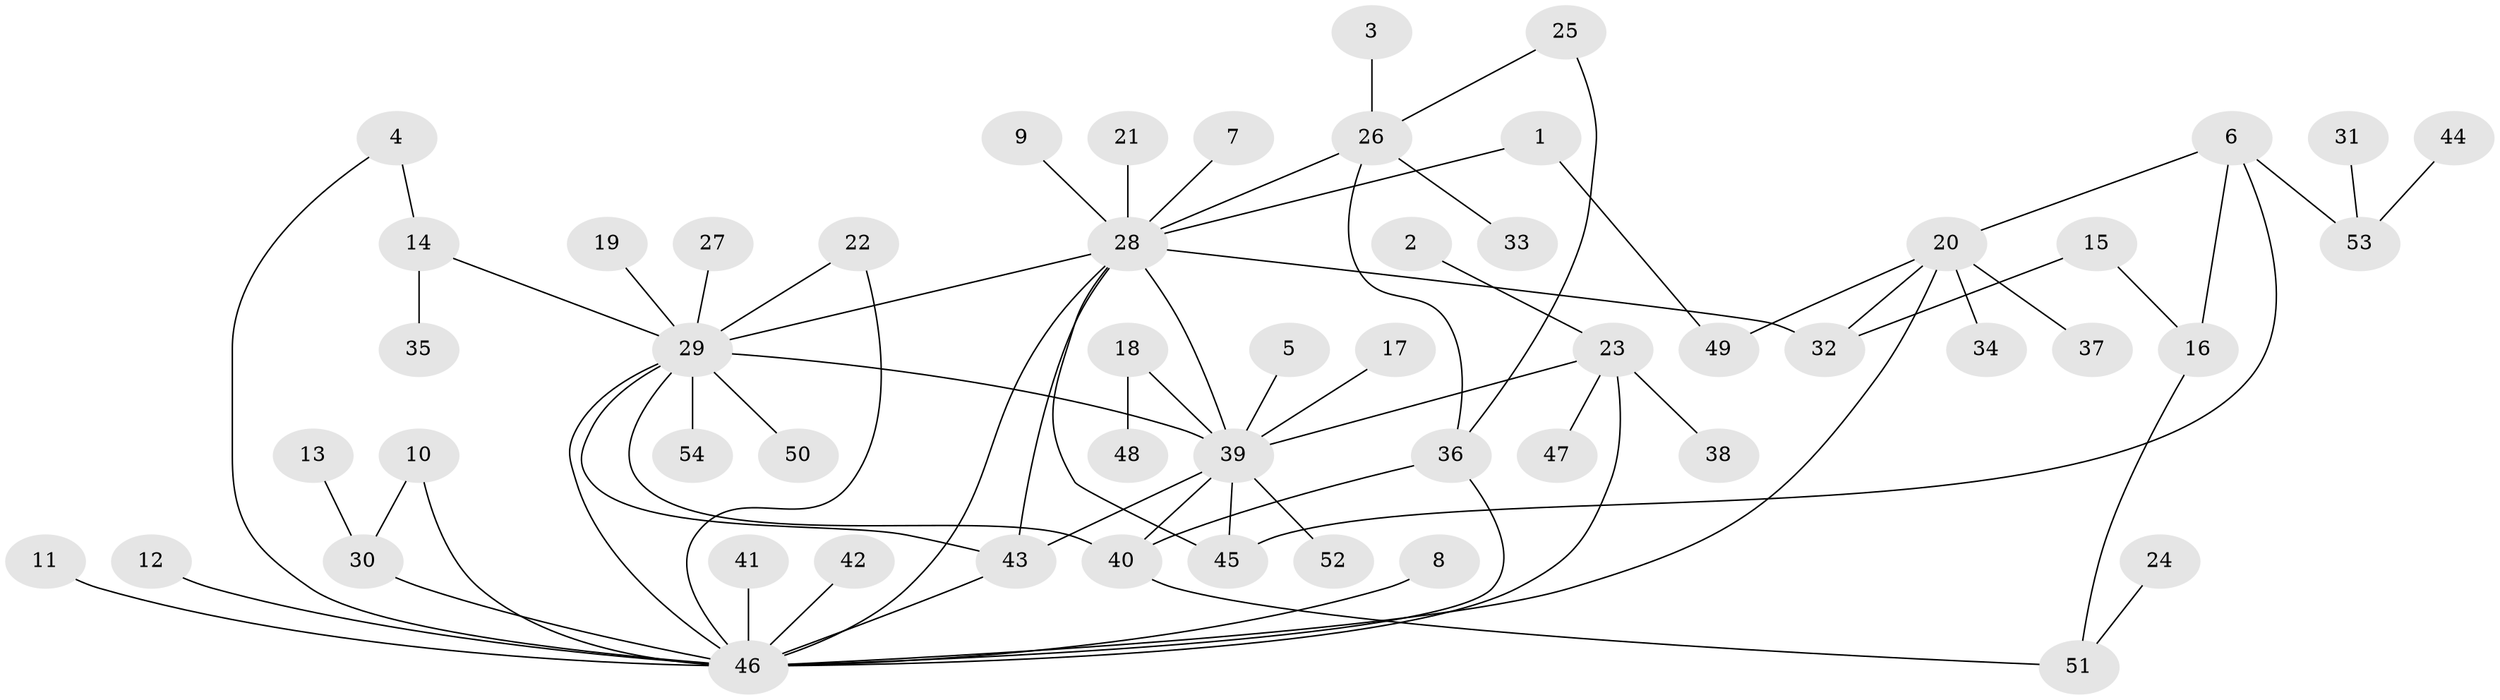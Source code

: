 // original degree distribution, {16: 0.007407407407407408, 2: 0.2074074074074074, 18: 0.007407407407407408, 7: 0.007407407407407408, 1: 0.5481481481481482, 9: 0.007407407407407408, 14: 0.007407407407407408, 8: 0.007407407407407408, 3: 0.1037037037037037, 4: 0.05925925925925926, 13: 0.007407407407407408, 6: 0.007407407407407408, 5: 0.022222222222222223}
// Generated by graph-tools (version 1.1) at 2025/36/03/04/25 23:36:42]
// undirected, 54 vertices, 72 edges
graph export_dot {
  node [color=gray90,style=filled];
  1;
  2;
  3;
  4;
  5;
  6;
  7;
  8;
  9;
  10;
  11;
  12;
  13;
  14;
  15;
  16;
  17;
  18;
  19;
  20;
  21;
  22;
  23;
  24;
  25;
  26;
  27;
  28;
  29;
  30;
  31;
  32;
  33;
  34;
  35;
  36;
  37;
  38;
  39;
  40;
  41;
  42;
  43;
  44;
  45;
  46;
  47;
  48;
  49;
  50;
  51;
  52;
  53;
  54;
  1 -- 28 [weight=1.0];
  1 -- 49 [weight=1.0];
  2 -- 23 [weight=1.0];
  3 -- 26 [weight=1.0];
  4 -- 14 [weight=1.0];
  4 -- 46 [weight=1.0];
  5 -- 39 [weight=1.0];
  6 -- 16 [weight=1.0];
  6 -- 20 [weight=1.0];
  6 -- 45 [weight=1.0];
  6 -- 53 [weight=1.0];
  7 -- 28 [weight=1.0];
  8 -- 46 [weight=1.0];
  9 -- 28 [weight=1.0];
  10 -- 30 [weight=1.0];
  10 -- 46 [weight=1.0];
  11 -- 46 [weight=1.0];
  12 -- 46 [weight=1.0];
  13 -- 30 [weight=1.0];
  14 -- 29 [weight=1.0];
  14 -- 35 [weight=1.0];
  15 -- 16 [weight=1.0];
  15 -- 32 [weight=1.0];
  16 -- 51 [weight=1.0];
  17 -- 39 [weight=1.0];
  18 -- 39 [weight=1.0];
  18 -- 48 [weight=1.0];
  19 -- 29 [weight=1.0];
  20 -- 32 [weight=1.0];
  20 -- 34 [weight=1.0];
  20 -- 37 [weight=1.0];
  20 -- 46 [weight=1.0];
  20 -- 49 [weight=1.0];
  21 -- 28 [weight=1.0];
  22 -- 29 [weight=1.0];
  22 -- 46 [weight=1.0];
  23 -- 38 [weight=1.0];
  23 -- 39 [weight=1.0];
  23 -- 46 [weight=1.0];
  23 -- 47 [weight=1.0];
  24 -- 51 [weight=1.0];
  25 -- 26 [weight=1.0];
  25 -- 36 [weight=1.0];
  26 -- 28 [weight=1.0];
  26 -- 33 [weight=1.0];
  26 -- 36 [weight=1.0];
  27 -- 29 [weight=1.0];
  28 -- 29 [weight=1.0];
  28 -- 32 [weight=2.0];
  28 -- 39 [weight=1.0];
  28 -- 43 [weight=1.0];
  28 -- 45 [weight=2.0];
  28 -- 46 [weight=1.0];
  29 -- 39 [weight=1.0];
  29 -- 40 [weight=1.0];
  29 -- 43 [weight=1.0];
  29 -- 46 [weight=1.0];
  29 -- 50 [weight=1.0];
  29 -- 54 [weight=1.0];
  30 -- 46 [weight=1.0];
  31 -- 53 [weight=1.0];
  36 -- 40 [weight=1.0];
  36 -- 46 [weight=1.0];
  39 -- 40 [weight=1.0];
  39 -- 43 [weight=1.0];
  39 -- 45 [weight=1.0];
  39 -- 52 [weight=1.0];
  40 -- 51 [weight=1.0];
  41 -- 46 [weight=1.0];
  42 -- 46 [weight=1.0];
  43 -- 46 [weight=1.0];
  44 -- 53 [weight=1.0];
}
